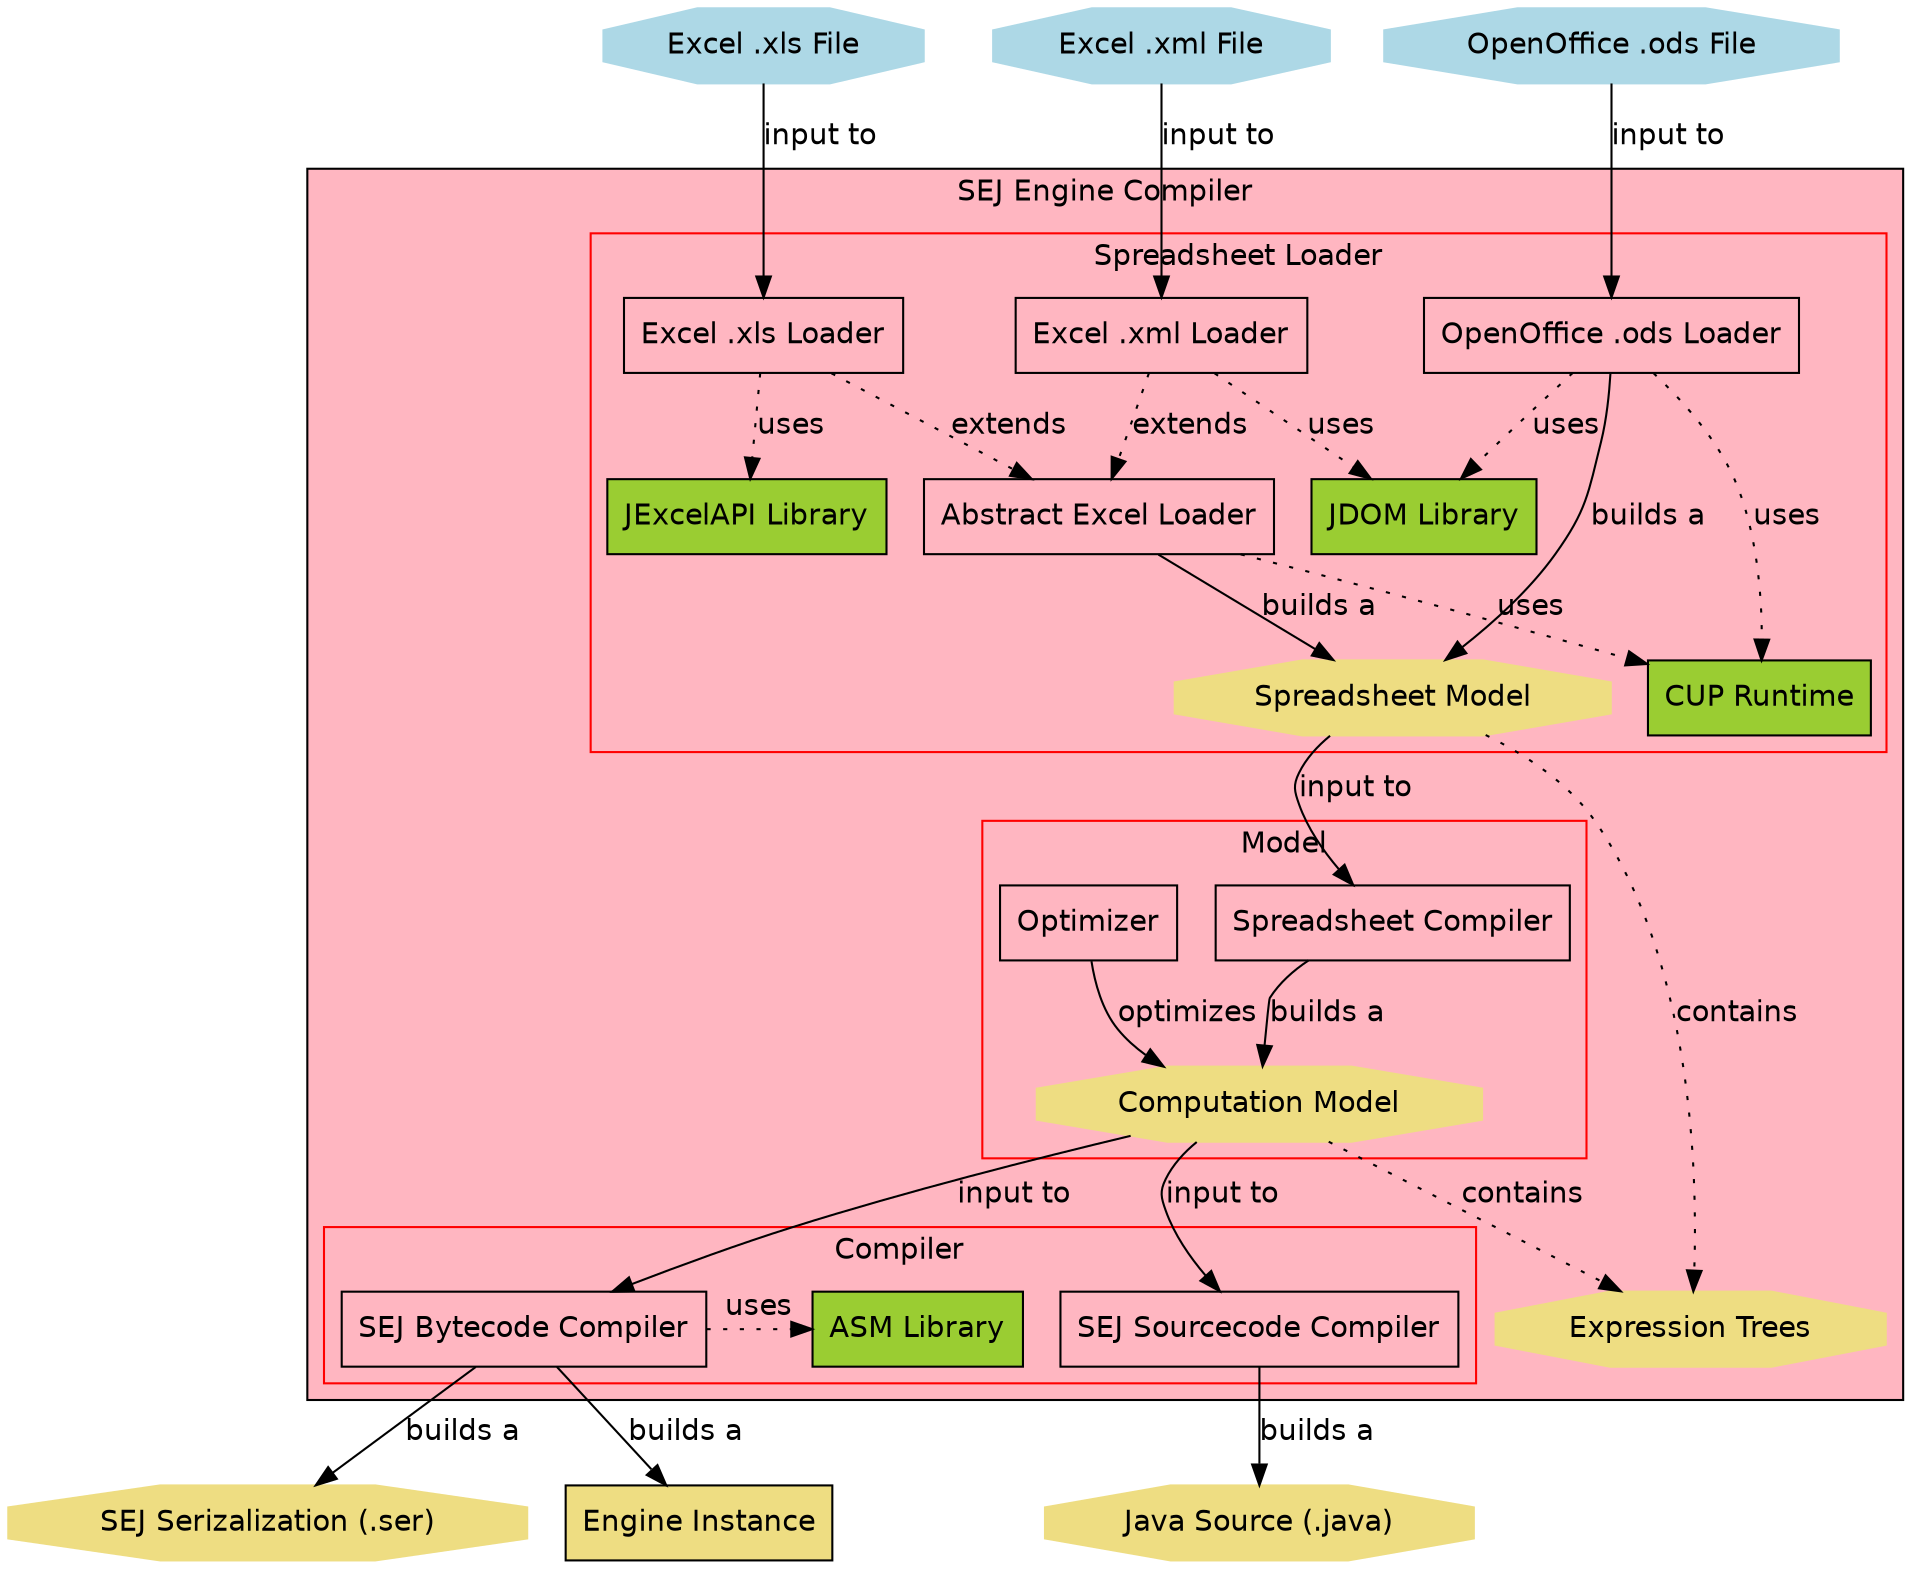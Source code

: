 digraph "SEJ Component Overview" {
	fontname = "Helvetica";

	node [ shape = box, fontname = "Helvetica" ];
	edge [ fontname = "Helvetica" ];
	
	subgraph input {
					node [style = filled, color = lightblue ];
		xls			[ label = "Excel .xls File", shape=octagon ];
		xml			[ label = "Excel .xml File", shape=octagon ];
		ods			[ label = "OpenOffice .ods File", shape=octagon ];
	}
	
	subgraph cluster_sej {
					label = "SEJ Engine Compiler";
					style = filled;
					fillcolor = lightpink;
	
		subgraph cluster_load {
						label = "Spreadsheet Loader";
						color = red;
			load_excel	[ label = "Abstract Excel Loader" ];
			{ rank = same;
			load_xls	[ label = "Excel .xls Loader" ];
			load_xml	[ label = "Excel .xml Loader" ];
			load_ods	[ label = "OpenOffice .ods Loader" ];
			}
			{			node [style = filled, color=lightgoldenrod, shape=octagon ];
			sheet		[ label = "Spreadsheet Model", shape=octagon ];
			}
			{ node		[ style = filled, fillcolor = yellowgreen ];
			cup			[ label = "CUP Runtime" ];
			jxl			[ label = "JExcelAPI Library" ];
			jdom		[ label = "JDOM Library" ];
			}
			
		}
		
		subgraph cluster_model {
						label = "Model";
						color = red;
			sheetcomp	[ label = "Spreadsheet Compiler" ];
			modelopt	[ label = "Optimizer" ];
			{			node [style = filled, color=lightgoldenrod, shape=octagon ];
			model		[ label = "Computation Model", shape=octagon ];
			}
		}
		
		subgraph cluster_compile {
						label = "Compiler";
						color = red;
						
			bccomp		[ label = "SEJ Bytecode Compiler" ];
			srccomp		[ label = "SEJ Sourcecode Compiler" ];
			
			{ 			node [ style = filled, fillcolor = yellowgreen ];
			asm			[ label = "ASM Library" ];
			}
			{ rank = same; bccomp; asm; }
		}
		
		{			node [style = filled, color=lightgoldenrod, shape=octagon ];
		expr 		[ label = "Expression Trees" ];
		}
	}
	
	subgraph ser {
		
		{			node [style = filled, color=lightgoldenrod, shape=octagon ];
		bcser		[ label = "SEJ Serizalization (.ser)" ];
		srceng		[ label = "Java Source (.java)" ];
		}
		{ 			node [ style = filled, fillcolor = lightgoldenrod, ];
		bceng		[ label = "Engine Instance" ];
		}
	}

	{ edge [ label = "input to" ];
	xls -> load_xls;
	xml -> load_xml;
	ods -> load_ods;
	sheet -> sheetcomp;
	model -> bccomp;
	model -> srccomp;
	}
	
	{ edge [ label = "builds a" ];
	load_excel -> sheet;
	load_ods -> sheet;
	sheetcomp -> model;
	bccomp -> bceng;
	bccomp -> bcser;
	srccomp -> srceng;
	}

	modelopt -> model			[ label = "optimizes" ];

	{ edge [ label = "extends", style=dotted ];
	load_xls -> load_excel;
	load_xml -> load_excel;
	}
	
	{ edge [ style = dotted, label = "uses" ];
	load_excel -> cup;
	load_xls -> jxl;
	load_xml -> jdom;
	load_ods -> jdom;
	load_ods -> cup;
	bccomp -> asm;
	}
	
	{ edge [ style = dotted, label = "contains" ];
	sheet -> expr;
	model -> expr;
	}

}